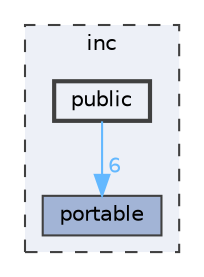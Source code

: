 digraph "inc/public"
{
 // LATEX_PDF_SIZE
  bgcolor="transparent";
  edge [fontname=Helvetica,fontsize=10,labelfontname=Helvetica,labelfontsize=10];
  node [fontname=Helvetica,fontsize=10,shape=box,height=0.2,width=0.4];
  compound=true
  subgraph clusterdir_bfccd401955b95cf8c75461437045ac0 {
    graph [ bgcolor="#edf0f7", pencolor="grey25", label="inc", fontname=Helvetica,fontsize=10 style="filled,dashed", URL="dir_bfccd401955b95cf8c75461437045ac0.html",tooltip=""]
  dir_3e3aebe1e2ec5404bf22059206930a16 [label="portable", fillcolor="#a2b4d6", color="grey25", style="filled", URL="dir_3e3aebe1e2ec5404bf22059206930a16.html",tooltip=""];
  dir_d9a38965348b76da68c014a5600bf8da [label="public", fillcolor="#edf0f7", color="grey25", style="filled,bold", URL="dir_d9a38965348b76da68c014a5600bf8da.html",tooltip=""];
  }
  dir_d9a38965348b76da68c014a5600bf8da->dir_3e3aebe1e2ec5404bf22059206930a16 [headlabel="6", labeldistance=1.5 headhref="dir_000012_000008.html" href="dir_000012_000008.html" color="steelblue1" fontcolor="steelblue1"];
}

